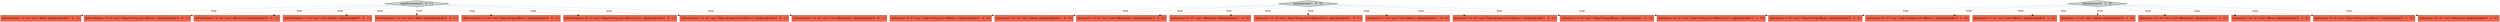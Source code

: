 digraph {
22 [style = filled, label = "@FormData(n=\"a\",cf=\"uon\") ABean a@@@2@@@['0', '0', '1']", fillcolor = tomato, shape = box image = "AAA0AAABBB3BBB"];
8 [style = filled, label = "@Query(n=\"f\",cf=\"uon\") Map<String,List<ABean>> f@@@2@@@['1', '0', '0']", fillcolor = tomato, shape = box image = "AAA0AAABBB1BBB"];
4 [style = filled, label = "@Query(n=\"an\",cf=\"uon\") ABean an@@@2@@@['1', '0', '0']", fillcolor = tomato, shape = box image = "AAA0AAABBB1BBB"];
12 [style = filled, label = "@Query(n=\"e\",cf=\"uon\") Map<String,ABean> e@@@2@@@['0', '1', '0']", fillcolor = tomato, shape = box image = "AAA0AAABBB2BBB"];
2 [style = filled, label = "@Query(n=\"d\",cf=\"uon\") List<ABean((((((> d@@@2@@@['1', '0', '0']", fillcolor = tomato, shape = box image = "AAA0AAABBB1BBB"];
6 [style = filled, label = "@Query(n=\"b\",cf=\"uon\") ABean(((((( b@@@2@@@['1', '0', '0']", fillcolor = tomato, shape = box image = "AAA0AAABBB1BBB"];
10 [style = filled, label = "beanQueries['0', '1', '0']", fillcolor = lightgray, shape = diamond image = "AAA0AAABBB2BBB"];
13 [style = filled, label = "@Query(n=\"h\",cf=\"uon\") Map<Integer,List<ABean>> h@@@2@@@['0', '1', '0']", fillcolor = tomato, shape = box image = "AAA0AAABBB2BBB"];
19 [style = filled, label = "@FormData(n=\"f\",cf=\"uon\") Map<String,List<ABean>> f@@@2@@@['0', '0', '1']", fillcolor = tomato, shape = box image = "AAA0AAABBB3BBB"];
23 [style = filled, label = "@FormData(n=\"b\",cf=\"uon\") ABean(((((( b@@@2@@@['0', '0', '1']", fillcolor = tomato, shape = box image = "AAA0AAABBB3BBB"];
9 [style = filled, label = "@Query(n=\"g\",cf=\"uon\") Map<String,List<ABean((((((>> g@@@2@@@['1', '1', '0']", fillcolor = tomato, shape = box image = "AAA0AAABBB1BBB"];
14 [style = filled, label = "@Query(n=\"c\",cf=\"uon\") List<ABean> c@@@2@@@['0', '1', '0']", fillcolor = tomato, shape = box image = "AAA0AAABBB2BBB"];
7 [style = filled, label = "@Query(n=\"g\",cf=\"uon\") Map<String,List<ABean((((((>> g@@@2@@@['1', '0', '0']", fillcolor = tomato, shape = box image = "AAA0AAABBB1BBB"];
3 [style = filled, label = "@Query(n=\"c\",cf=\"uon\") List<ABean> c@@@2@@@['1', '0', '0']", fillcolor = tomato, shape = box image = "AAA0AAABBB1BBB"];
1 [style = filled, label = "@Query(n=\"h\",cf=\"uon\") Map<Integer,List<ABean>> h@@@2@@@['1', '0', '0']", fillcolor = tomato, shape = box image = "AAA0AAABBB1BBB"];
5 [style = filled, label = "beanQueries['1', '0', '0']", fillcolor = lightgray, shape = diamond image = "AAA0AAABBB1BBB"];
27 [style = filled, label = "@FormData(n=\"c\",cf=\"uon\") List<ABean> c@@@2@@@['0', '0', '1']", fillcolor = tomato, shape = box image = "AAA0AAABBB3BBB"];
25 [style = filled, label = "@FormData(n=\"an\",cf=\"uon\") ABean an@@@2@@@['0', '0', '1']", fillcolor = tomato, shape = box image = "AAA0AAABBB3BBB"];
16 [style = filled, label = "@Query(n=\"a\",cf=\"uon\") ABean a@@@2@@@['0', '1', '0']", fillcolor = tomato, shape = box image = "AAA0AAABBB2BBB"];
11 [style = filled, label = "@Query(n=\"d\",cf=\"uon\") List<ABean((((((> d@@@2@@@['0', '1', '0']", fillcolor = tomato, shape = box image = "AAA0AAABBB2BBB"];
21 [style = filled, label = "@FormData(n=\"e\",cf=\"uon\") Map<String,ABean> e@@@2@@@['0', '0', '1']", fillcolor = tomato, shape = box image = "AAA0AAABBB3BBB"];
20 [style = filled, label = "@FormData(n=\"g\",cf=\"uon\") Map<String,List<ABean((((((>> g@@@2@@@['0', '0', '1']", fillcolor = tomato, shape = box image = "AAA0AAABBB3BBB"];
26 [style = filled, label = "beanFormData['0', '0', '1']", fillcolor = lightgray, shape = diamond image = "AAA0AAABBB3BBB"];
15 [style = filled, label = "@Query(n=\"an\",cf=\"uon\") ABean an@@@2@@@['0', '1', '0']", fillcolor = tomato, shape = box image = "AAA0AAABBB2BBB"];
17 [style = filled, label = "@Query(n=\"f\",cf=\"uon\") Map<String,List<ABean>> f@@@2@@@['0', '1', '0']", fillcolor = tomato, shape = box image = "AAA0AAABBB2BBB"];
18 [style = filled, label = "@Query(n=\"b\",cf=\"uon\") ABean(((((( b@@@2@@@['0', '1', '0']", fillcolor = tomato, shape = box image = "AAA0AAABBB2BBB"];
0 [style = filled, label = "@Query(n=\"e\",cf=\"uon\") Map<String,ABean> e@@@2@@@['1', '0', '0']", fillcolor = tomato, shape = box image = "AAA0AAABBB1BBB"];
28 [style = filled, label = "@FormData(n=\"h\",cf=\"uon\") Map<Integer,List<ABean>> h@@@2@@@['0', '0', '1']", fillcolor = tomato, shape = box image = "AAA0AAABBB3BBB"];
24 [style = filled, label = "@FormData(n=\"d\",cf=\"uon\") List<ABean((((((> d@@@2@@@['0', '0', '1']", fillcolor = tomato, shape = box image = "AAA0AAABBB3BBB"];
10->18 [style = dotted, label="true"];
10->12 [style = dotted, label="true"];
26->25 [style = dotted, label="true"];
26->27 [style = dotted, label="true"];
5->1 [style = dotted, label="true"];
5->6 [style = dotted, label="true"];
26->20 [style = dotted, label="true"];
26->19 [style = dotted, label="true"];
26->23 [style = dotted, label="true"];
5->0 [style = dotted, label="true"];
26->22 [style = dotted, label="true"];
5->3 [style = dotted, label="true"];
10->9 [style = dotted, label="true"];
5->4 [style = dotted, label="true"];
10->17 [style = dotted, label="true"];
10->14 [style = dotted, label="true"];
10->15 [style = dotted, label="true"];
10->13 [style = dotted, label="true"];
10->11 [style = dotted, label="true"];
5->7 [style = dotted, label="true"];
26->21 [style = dotted, label="true"];
26->28 [style = dotted, label="true"];
26->24 [style = dotted, label="true"];
5->9 [style = dotted, label="true"];
5->8 [style = dotted, label="true"];
10->16 [style = dotted, label="true"];
5->2 [style = dotted, label="true"];
}
